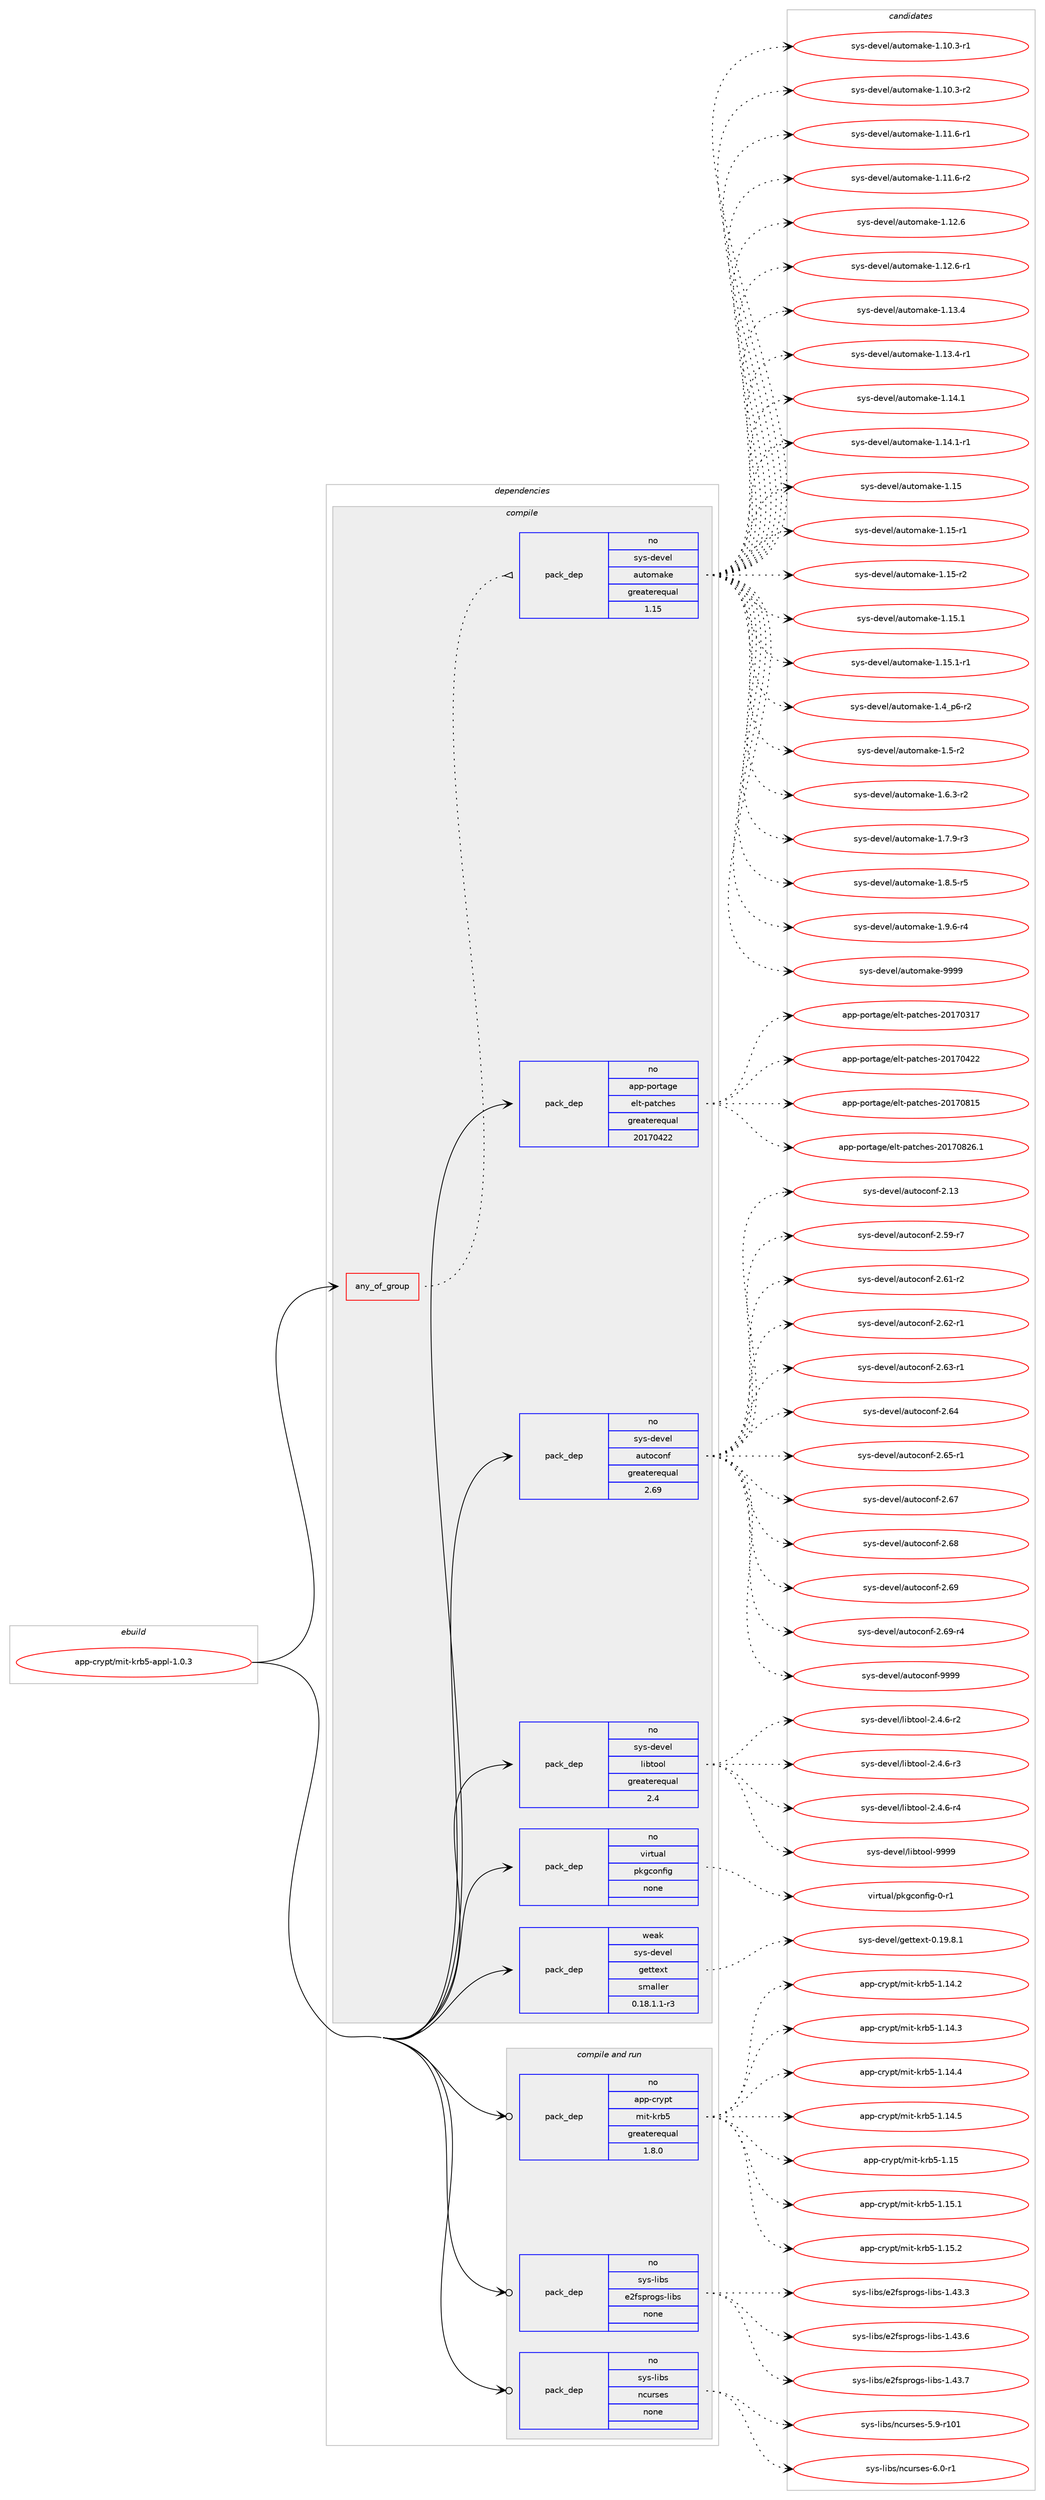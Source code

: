 digraph prolog {

# *************
# Graph options
# *************

newrank=true;
concentrate=true;
compound=true;
graph [rankdir=LR,fontname=Helvetica,fontsize=10,ranksep=1.5];#, ranksep=2.5, nodesep=0.2];
edge  [arrowhead=vee];
node  [fontname=Helvetica,fontsize=10];

# **********
# The ebuild
# **********

subgraph cluster_leftcol {
color=gray;
rank=same;
label=<<i>ebuild</i>>;
id [label="app-crypt/mit-krb5-appl-1.0.3", color=red, width=4, href="../app-crypt/mit-krb5-appl-1.0.3.svg"];
}

# ****************
# The dependencies
# ****************

subgraph cluster_midcol {
color=gray;
label=<<i>dependencies</i>>;
subgraph cluster_compile {
fillcolor="#eeeeee";
style=filled;
label=<<i>compile</i>>;
subgraph any272 {
dependency13464 [label=<<TABLE BORDER="0" CELLBORDER="1" CELLSPACING="0" CELLPADDING="4"><TR><TD CELLPADDING="10">any_of_group</TD></TR></TABLE>>, shape=none, color=red];subgraph pack9627 {
dependency13465 [label=<<TABLE BORDER="0" CELLBORDER="1" CELLSPACING="0" CELLPADDING="4" WIDTH="220"><TR><TD ROWSPAN="6" CELLPADDING="30">pack_dep</TD></TR><TR><TD WIDTH="110">no</TD></TR><TR><TD>sys-devel</TD></TR><TR><TD>automake</TD></TR><TR><TD>greaterequal</TD></TR><TR><TD>1.15</TD></TR></TABLE>>, shape=none, color=blue];
}
dependency13464:e -> dependency13465:w [weight=20,style="dotted",arrowhead="oinv"];
}
id:e -> dependency13464:w [weight=20,style="solid",arrowhead="vee"];
subgraph pack9628 {
dependency13466 [label=<<TABLE BORDER="0" CELLBORDER="1" CELLSPACING="0" CELLPADDING="4" WIDTH="220"><TR><TD ROWSPAN="6" CELLPADDING="30">pack_dep</TD></TR><TR><TD WIDTH="110">no</TD></TR><TR><TD>app-portage</TD></TR><TR><TD>elt-patches</TD></TR><TR><TD>greaterequal</TD></TR><TR><TD>20170422</TD></TR></TABLE>>, shape=none, color=blue];
}
id:e -> dependency13466:w [weight=20,style="solid",arrowhead="vee"];
subgraph pack9629 {
dependency13467 [label=<<TABLE BORDER="0" CELLBORDER="1" CELLSPACING="0" CELLPADDING="4" WIDTH="220"><TR><TD ROWSPAN="6" CELLPADDING="30">pack_dep</TD></TR><TR><TD WIDTH="110">no</TD></TR><TR><TD>sys-devel</TD></TR><TR><TD>autoconf</TD></TR><TR><TD>greaterequal</TD></TR><TR><TD>2.69</TD></TR></TABLE>>, shape=none, color=blue];
}
id:e -> dependency13467:w [weight=20,style="solid",arrowhead="vee"];
subgraph pack9630 {
dependency13468 [label=<<TABLE BORDER="0" CELLBORDER="1" CELLSPACING="0" CELLPADDING="4" WIDTH="220"><TR><TD ROWSPAN="6" CELLPADDING="30">pack_dep</TD></TR><TR><TD WIDTH="110">no</TD></TR><TR><TD>sys-devel</TD></TR><TR><TD>libtool</TD></TR><TR><TD>greaterequal</TD></TR><TR><TD>2.4</TD></TR></TABLE>>, shape=none, color=blue];
}
id:e -> dependency13468:w [weight=20,style="solid",arrowhead="vee"];
subgraph pack9631 {
dependency13469 [label=<<TABLE BORDER="0" CELLBORDER="1" CELLSPACING="0" CELLPADDING="4" WIDTH="220"><TR><TD ROWSPAN="6" CELLPADDING="30">pack_dep</TD></TR><TR><TD WIDTH="110">no</TD></TR><TR><TD>virtual</TD></TR><TR><TD>pkgconfig</TD></TR><TR><TD>none</TD></TR><TR><TD></TD></TR></TABLE>>, shape=none, color=blue];
}
id:e -> dependency13469:w [weight=20,style="solid",arrowhead="vee"];
subgraph pack9632 {
dependency13470 [label=<<TABLE BORDER="0" CELLBORDER="1" CELLSPACING="0" CELLPADDING="4" WIDTH="220"><TR><TD ROWSPAN="6" CELLPADDING="30">pack_dep</TD></TR><TR><TD WIDTH="110">weak</TD></TR><TR><TD>sys-devel</TD></TR><TR><TD>gettext</TD></TR><TR><TD>smaller</TD></TR><TR><TD>0.18.1.1-r3</TD></TR></TABLE>>, shape=none, color=blue];
}
id:e -> dependency13470:w [weight=20,style="solid",arrowhead="vee"];
}
subgraph cluster_compileandrun {
fillcolor="#eeeeee";
style=filled;
label=<<i>compile and run</i>>;
subgraph pack9633 {
dependency13471 [label=<<TABLE BORDER="0" CELLBORDER="1" CELLSPACING="0" CELLPADDING="4" WIDTH="220"><TR><TD ROWSPAN="6" CELLPADDING="30">pack_dep</TD></TR><TR><TD WIDTH="110">no</TD></TR><TR><TD>app-crypt</TD></TR><TR><TD>mit-krb5</TD></TR><TR><TD>greaterequal</TD></TR><TR><TD>1.8.0</TD></TR></TABLE>>, shape=none, color=blue];
}
id:e -> dependency13471:w [weight=20,style="solid",arrowhead="odotvee"];
subgraph pack9634 {
dependency13472 [label=<<TABLE BORDER="0" CELLBORDER="1" CELLSPACING="0" CELLPADDING="4" WIDTH="220"><TR><TD ROWSPAN="6" CELLPADDING="30">pack_dep</TD></TR><TR><TD WIDTH="110">no</TD></TR><TR><TD>sys-libs</TD></TR><TR><TD>e2fsprogs-libs</TD></TR><TR><TD>none</TD></TR><TR><TD></TD></TR></TABLE>>, shape=none, color=blue];
}
id:e -> dependency13472:w [weight=20,style="solid",arrowhead="odotvee"];
subgraph pack9635 {
dependency13473 [label=<<TABLE BORDER="0" CELLBORDER="1" CELLSPACING="0" CELLPADDING="4" WIDTH="220"><TR><TD ROWSPAN="6" CELLPADDING="30">pack_dep</TD></TR><TR><TD WIDTH="110">no</TD></TR><TR><TD>sys-libs</TD></TR><TR><TD>ncurses</TD></TR><TR><TD>none</TD></TR><TR><TD></TD></TR></TABLE>>, shape=none, color=blue];
}
id:e -> dependency13473:w [weight=20,style="solid",arrowhead="odotvee"];
}
subgraph cluster_run {
fillcolor="#eeeeee";
style=filled;
label=<<i>run</i>>;
}
}

# **************
# The candidates
# **************

subgraph cluster_choices {
rank=same;
color=gray;
label=<<i>candidates</i>>;

subgraph choice9627 {
color=black;
nodesep=1;
choice11512111545100101118101108479711711611110997107101454946494846514511449 [label="sys-devel/automake-1.10.3-r1", color=red, width=4,href="../sys-devel/automake-1.10.3-r1.svg"];
choice11512111545100101118101108479711711611110997107101454946494846514511450 [label="sys-devel/automake-1.10.3-r2", color=red, width=4,href="../sys-devel/automake-1.10.3-r2.svg"];
choice11512111545100101118101108479711711611110997107101454946494946544511449 [label="sys-devel/automake-1.11.6-r1", color=red, width=4,href="../sys-devel/automake-1.11.6-r1.svg"];
choice11512111545100101118101108479711711611110997107101454946494946544511450 [label="sys-devel/automake-1.11.6-r2", color=red, width=4,href="../sys-devel/automake-1.11.6-r2.svg"];
choice1151211154510010111810110847971171161111099710710145494649504654 [label="sys-devel/automake-1.12.6", color=red, width=4,href="../sys-devel/automake-1.12.6.svg"];
choice11512111545100101118101108479711711611110997107101454946495046544511449 [label="sys-devel/automake-1.12.6-r1", color=red, width=4,href="../sys-devel/automake-1.12.6-r1.svg"];
choice1151211154510010111810110847971171161111099710710145494649514652 [label="sys-devel/automake-1.13.4", color=red, width=4,href="../sys-devel/automake-1.13.4.svg"];
choice11512111545100101118101108479711711611110997107101454946495146524511449 [label="sys-devel/automake-1.13.4-r1", color=red, width=4,href="../sys-devel/automake-1.13.4-r1.svg"];
choice1151211154510010111810110847971171161111099710710145494649524649 [label="sys-devel/automake-1.14.1", color=red, width=4,href="../sys-devel/automake-1.14.1.svg"];
choice11512111545100101118101108479711711611110997107101454946495246494511449 [label="sys-devel/automake-1.14.1-r1", color=red, width=4,href="../sys-devel/automake-1.14.1-r1.svg"];
choice115121115451001011181011084797117116111109971071014549464953 [label="sys-devel/automake-1.15", color=red, width=4,href="../sys-devel/automake-1.15.svg"];
choice1151211154510010111810110847971171161111099710710145494649534511449 [label="sys-devel/automake-1.15-r1", color=red, width=4,href="../sys-devel/automake-1.15-r1.svg"];
choice1151211154510010111810110847971171161111099710710145494649534511450 [label="sys-devel/automake-1.15-r2", color=red, width=4,href="../sys-devel/automake-1.15-r2.svg"];
choice1151211154510010111810110847971171161111099710710145494649534649 [label="sys-devel/automake-1.15.1", color=red, width=4,href="../sys-devel/automake-1.15.1.svg"];
choice11512111545100101118101108479711711611110997107101454946495346494511449 [label="sys-devel/automake-1.15.1-r1", color=red, width=4,href="../sys-devel/automake-1.15.1-r1.svg"];
choice115121115451001011181011084797117116111109971071014549465295112544511450 [label="sys-devel/automake-1.4_p6-r2", color=red, width=4,href="../sys-devel/automake-1.4_p6-r2.svg"];
choice11512111545100101118101108479711711611110997107101454946534511450 [label="sys-devel/automake-1.5-r2", color=red, width=4,href="../sys-devel/automake-1.5-r2.svg"];
choice115121115451001011181011084797117116111109971071014549465446514511450 [label="sys-devel/automake-1.6.3-r2", color=red, width=4,href="../sys-devel/automake-1.6.3-r2.svg"];
choice115121115451001011181011084797117116111109971071014549465546574511451 [label="sys-devel/automake-1.7.9-r3", color=red, width=4,href="../sys-devel/automake-1.7.9-r3.svg"];
choice115121115451001011181011084797117116111109971071014549465646534511453 [label="sys-devel/automake-1.8.5-r5", color=red, width=4,href="../sys-devel/automake-1.8.5-r5.svg"];
choice115121115451001011181011084797117116111109971071014549465746544511452 [label="sys-devel/automake-1.9.6-r4", color=red, width=4,href="../sys-devel/automake-1.9.6-r4.svg"];
choice115121115451001011181011084797117116111109971071014557575757 [label="sys-devel/automake-9999", color=red, width=4,href="../sys-devel/automake-9999.svg"];
dependency13465:e -> choice11512111545100101118101108479711711611110997107101454946494846514511449:w [style=dotted,weight="100"];
dependency13465:e -> choice11512111545100101118101108479711711611110997107101454946494846514511450:w [style=dotted,weight="100"];
dependency13465:e -> choice11512111545100101118101108479711711611110997107101454946494946544511449:w [style=dotted,weight="100"];
dependency13465:e -> choice11512111545100101118101108479711711611110997107101454946494946544511450:w [style=dotted,weight="100"];
dependency13465:e -> choice1151211154510010111810110847971171161111099710710145494649504654:w [style=dotted,weight="100"];
dependency13465:e -> choice11512111545100101118101108479711711611110997107101454946495046544511449:w [style=dotted,weight="100"];
dependency13465:e -> choice1151211154510010111810110847971171161111099710710145494649514652:w [style=dotted,weight="100"];
dependency13465:e -> choice11512111545100101118101108479711711611110997107101454946495146524511449:w [style=dotted,weight="100"];
dependency13465:e -> choice1151211154510010111810110847971171161111099710710145494649524649:w [style=dotted,weight="100"];
dependency13465:e -> choice11512111545100101118101108479711711611110997107101454946495246494511449:w [style=dotted,weight="100"];
dependency13465:e -> choice115121115451001011181011084797117116111109971071014549464953:w [style=dotted,weight="100"];
dependency13465:e -> choice1151211154510010111810110847971171161111099710710145494649534511449:w [style=dotted,weight="100"];
dependency13465:e -> choice1151211154510010111810110847971171161111099710710145494649534511450:w [style=dotted,weight="100"];
dependency13465:e -> choice1151211154510010111810110847971171161111099710710145494649534649:w [style=dotted,weight="100"];
dependency13465:e -> choice11512111545100101118101108479711711611110997107101454946495346494511449:w [style=dotted,weight="100"];
dependency13465:e -> choice115121115451001011181011084797117116111109971071014549465295112544511450:w [style=dotted,weight="100"];
dependency13465:e -> choice11512111545100101118101108479711711611110997107101454946534511450:w [style=dotted,weight="100"];
dependency13465:e -> choice115121115451001011181011084797117116111109971071014549465446514511450:w [style=dotted,weight="100"];
dependency13465:e -> choice115121115451001011181011084797117116111109971071014549465546574511451:w [style=dotted,weight="100"];
dependency13465:e -> choice115121115451001011181011084797117116111109971071014549465646534511453:w [style=dotted,weight="100"];
dependency13465:e -> choice115121115451001011181011084797117116111109971071014549465746544511452:w [style=dotted,weight="100"];
dependency13465:e -> choice115121115451001011181011084797117116111109971071014557575757:w [style=dotted,weight="100"];
}
subgraph choice9628 {
color=black;
nodesep=1;
choice97112112451121111141169710310147101108116451129711699104101115455048495548514955 [label="app-portage/elt-patches-20170317", color=red, width=4,href="../app-portage/elt-patches-20170317.svg"];
choice97112112451121111141169710310147101108116451129711699104101115455048495548525050 [label="app-portage/elt-patches-20170422", color=red, width=4,href="../app-portage/elt-patches-20170422.svg"];
choice97112112451121111141169710310147101108116451129711699104101115455048495548564953 [label="app-portage/elt-patches-20170815", color=red, width=4,href="../app-portage/elt-patches-20170815.svg"];
choice971121124511211111411697103101471011081164511297116991041011154550484955485650544649 [label="app-portage/elt-patches-20170826.1", color=red, width=4,href="../app-portage/elt-patches-20170826.1.svg"];
dependency13466:e -> choice97112112451121111141169710310147101108116451129711699104101115455048495548514955:w [style=dotted,weight="100"];
dependency13466:e -> choice97112112451121111141169710310147101108116451129711699104101115455048495548525050:w [style=dotted,weight="100"];
dependency13466:e -> choice97112112451121111141169710310147101108116451129711699104101115455048495548564953:w [style=dotted,weight="100"];
dependency13466:e -> choice971121124511211111411697103101471011081164511297116991041011154550484955485650544649:w [style=dotted,weight="100"];
}
subgraph choice9629 {
color=black;
nodesep=1;
choice115121115451001011181011084797117116111991111101024550464951 [label="sys-devel/autoconf-2.13", color=red, width=4,href="../sys-devel/autoconf-2.13.svg"];
choice1151211154510010111810110847971171161119911111010245504653574511455 [label="sys-devel/autoconf-2.59-r7", color=red, width=4,href="../sys-devel/autoconf-2.59-r7.svg"];
choice1151211154510010111810110847971171161119911111010245504654494511450 [label="sys-devel/autoconf-2.61-r2", color=red, width=4,href="../sys-devel/autoconf-2.61-r2.svg"];
choice1151211154510010111810110847971171161119911111010245504654504511449 [label="sys-devel/autoconf-2.62-r1", color=red, width=4,href="../sys-devel/autoconf-2.62-r1.svg"];
choice1151211154510010111810110847971171161119911111010245504654514511449 [label="sys-devel/autoconf-2.63-r1", color=red, width=4,href="../sys-devel/autoconf-2.63-r1.svg"];
choice115121115451001011181011084797117116111991111101024550465452 [label="sys-devel/autoconf-2.64", color=red, width=4,href="../sys-devel/autoconf-2.64.svg"];
choice1151211154510010111810110847971171161119911111010245504654534511449 [label="sys-devel/autoconf-2.65-r1", color=red, width=4,href="../sys-devel/autoconf-2.65-r1.svg"];
choice115121115451001011181011084797117116111991111101024550465455 [label="sys-devel/autoconf-2.67", color=red, width=4,href="../sys-devel/autoconf-2.67.svg"];
choice115121115451001011181011084797117116111991111101024550465456 [label="sys-devel/autoconf-2.68", color=red, width=4,href="../sys-devel/autoconf-2.68.svg"];
choice115121115451001011181011084797117116111991111101024550465457 [label="sys-devel/autoconf-2.69", color=red, width=4,href="../sys-devel/autoconf-2.69.svg"];
choice1151211154510010111810110847971171161119911111010245504654574511452 [label="sys-devel/autoconf-2.69-r4", color=red, width=4,href="../sys-devel/autoconf-2.69-r4.svg"];
choice115121115451001011181011084797117116111991111101024557575757 [label="sys-devel/autoconf-9999", color=red, width=4,href="../sys-devel/autoconf-9999.svg"];
dependency13467:e -> choice115121115451001011181011084797117116111991111101024550464951:w [style=dotted,weight="100"];
dependency13467:e -> choice1151211154510010111810110847971171161119911111010245504653574511455:w [style=dotted,weight="100"];
dependency13467:e -> choice1151211154510010111810110847971171161119911111010245504654494511450:w [style=dotted,weight="100"];
dependency13467:e -> choice1151211154510010111810110847971171161119911111010245504654504511449:w [style=dotted,weight="100"];
dependency13467:e -> choice1151211154510010111810110847971171161119911111010245504654514511449:w [style=dotted,weight="100"];
dependency13467:e -> choice115121115451001011181011084797117116111991111101024550465452:w [style=dotted,weight="100"];
dependency13467:e -> choice1151211154510010111810110847971171161119911111010245504654534511449:w [style=dotted,weight="100"];
dependency13467:e -> choice115121115451001011181011084797117116111991111101024550465455:w [style=dotted,weight="100"];
dependency13467:e -> choice115121115451001011181011084797117116111991111101024550465456:w [style=dotted,weight="100"];
dependency13467:e -> choice115121115451001011181011084797117116111991111101024550465457:w [style=dotted,weight="100"];
dependency13467:e -> choice1151211154510010111810110847971171161119911111010245504654574511452:w [style=dotted,weight="100"];
dependency13467:e -> choice115121115451001011181011084797117116111991111101024557575757:w [style=dotted,weight="100"];
}
subgraph choice9630 {
color=black;
nodesep=1;
choice1151211154510010111810110847108105981161111111084550465246544511450 [label="sys-devel/libtool-2.4.6-r2", color=red, width=4,href="../sys-devel/libtool-2.4.6-r2.svg"];
choice1151211154510010111810110847108105981161111111084550465246544511451 [label="sys-devel/libtool-2.4.6-r3", color=red, width=4,href="../sys-devel/libtool-2.4.6-r3.svg"];
choice1151211154510010111810110847108105981161111111084550465246544511452 [label="sys-devel/libtool-2.4.6-r4", color=red, width=4,href="../sys-devel/libtool-2.4.6-r4.svg"];
choice1151211154510010111810110847108105981161111111084557575757 [label="sys-devel/libtool-9999", color=red, width=4,href="../sys-devel/libtool-9999.svg"];
dependency13468:e -> choice1151211154510010111810110847108105981161111111084550465246544511450:w [style=dotted,weight="100"];
dependency13468:e -> choice1151211154510010111810110847108105981161111111084550465246544511451:w [style=dotted,weight="100"];
dependency13468:e -> choice1151211154510010111810110847108105981161111111084550465246544511452:w [style=dotted,weight="100"];
dependency13468:e -> choice1151211154510010111810110847108105981161111111084557575757:w [style=dotted,weight="100"];
}
subgraph choice9631 {
color=black;
nodesep=1;
choice11810511411611797108471121071039911111010210510345484511449 [label="virtual/pkgconfig-0-r1", color=red, width=4,href="../virtual/pkgconfig-0-r1.svg"];
dependency13469:e -> choice11810511411611797108471121071039911111010210510345484511449:w [style=dotted,weight="100"];
}
subgraph choice9632 {
color=black;
nodesep=1;
choice1151211154510010111810110847103101116116101120116454846495746564649 [label="sys-devel/gettext-0.19.8.1", color=red, width=4,href="../sys-devel/gettext-0.19.8.1.svg"];
dependency13470:e -> choice1151211154510010111810110847103101116116101120116454846495746564649:w [style=dotted,weight="100"];
}
subgraph choice9633 {
color=black;
nodesep=1;
choice9711211245991141211121164710910511645107114985345494649524650 [label="app-crypt/mit-krb5-1.14.2", color=red, width=4,href="../app-crypt/mit-krb5-1.14.2.svg"];
choice9711211245991141211121164710910511645107114985345494649524651 [label="app-crypt/mit-krb5-1.14.3", color=red, width=4,href="../app-crypt/mit-krb5-1.14.3.svg"];
choice9711211245991141211121164710910511645107114985345494649524652 [label="app-crypt/mit-krb5-1.14.4", color=red, width=4,href="../app-crypt/mit-krb5-1.14.4.svg"];
choice9711211245991141211121164710910511645107114985345494649524653 [label="app-crypt/mit-krb5-1.14.5", color=red, width=4,href="../app-crypt/mit-krb5-1.14.5.svg"];
choice971121124599114121112116471091051164510711498534549464953 [label="app-crypt/mit-krb5-1.15", color=red, width=4,href="../app-crypt/mit-krb5-1.15.svg"];
choice9711211245991141211121164710910511645107114985345494649534649 [label="app-crypt/mit-krb5-1.15.1", color=red, width=4,href="../app-crypt/mit-krb5-1.15.1.svg"];
choice9711211245991141211121164710910511645107114985345494649534650 [label="app-crypt/mit-krb5-1.15.2", color=red, width=4,href="../app-crypt/mit-krb5-1.15.2.svg"];
dependency13471:e -> choice9711211245991141211121164710910511645107114985345494649524650:w [style=dotted,weight="100"];
dependency13471:e -> choice9711211245991141211121164710910511645107114985345494649524651:w [style=dotted,weight="100"];
dependency13471:e -> choice9711211245991141211121164710910511645107114985345494649524652:w [style=dotted,weight="100"];
dependency13471:e -> choice9711211245991141211121164710910511645107114985345494649524653:w [style=dotted,weight="100"];
dependency13471:e -> choice971121124599114121112116471091051164510711498534549464953:w [style=dotted,weight="100"];
dependency13471:e -> choice9711211245991141211121164710910511645107114985345494649534649:w [style=dotted,weight="100"];
dependency13471:e -> choice9711211245991141211121164710910511645107114985345494649534650:w [style=dotted,weight="100"];
}
subgraph choice9634 {
color=black;
nodesep=1;
choice11512111545108105981154710150102115112114111103115451081059811545494652514651 [label="sys-libs/e2fsprogs-libs-1.43.3", color=red, width=4,href="../sys-libs/e2fsprogs-libs-1.43.3.svg"];
choice11512111545108105981154710150102115112114111103115451081059811545494652514654 [label="sys-libs/e2fsprogs-libs-1.43.6", color=red, width=4,href="../sys-libs/e2fsprogs-libs-1.43.6.svg"];
choice11512111545108105981154710150102115112114111103115451081059811545494652514655 [label="sys-libs/e2fsprogs-libs-1.43.7", color=red, width=4,href="../sys-libs/e2fsprogs-libs-1.43.7.svg"];
dependency13472:e -> choice11512111545108105981154710150102115112114111103115451081059811545494652514651:w [style=dotted,weight="100"];
dependency13472:e -> choice11512111545108105981154710150102115112114111103115451081059811545494652514654:w [style=dotted,weight="100"];
dependency13472:e -> choice11512111545108105981154710150102115112114111103115451081059811545494652514655:w [style=dotted,weight="100"];
}
subgraph choice9635 {
color=black;
nodesep=1;
choice115121115451081059811547110991171141151011154553465745114494849 [label="sys-libs/ncurses-5.9-r101", color=red, width=4,href="../sys-libs/ncurses-5.9-r101.svg"];
choice11512111545108105981154711099117114115101115455446484511449 [label="sys-libs/ncurses-6.0-r1", color=red, width=4,href="../sys-libs/ncurses-6.0-r1.svg"];
dependency13473:e -> choice115121115451081059811547110991171141151011154553465745114494849:w [style=dotted,weight="100"];
dependency13473:e -> choice11512111545108105981154711099117114115101115455446484511449:w [style=dotted,weight="100"];
}
}

}
